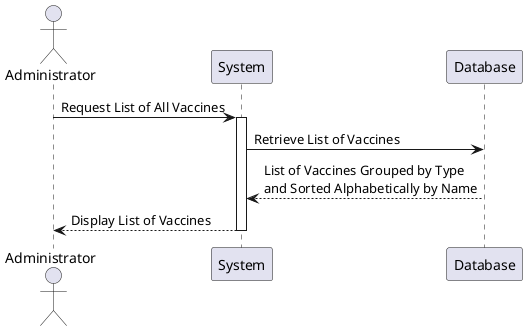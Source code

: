 @startuml
actor Administrator as Admin

Admin -> System: Request List of All Vaccines
activate System

System -> Database: Retrieve List of Vaccines
Database --> System: List of Vaccines Grouped by Type\nand Sorted Alphabetically by Name

System --> Admin: Display List of Vaccines

deactivate System
@enduml
